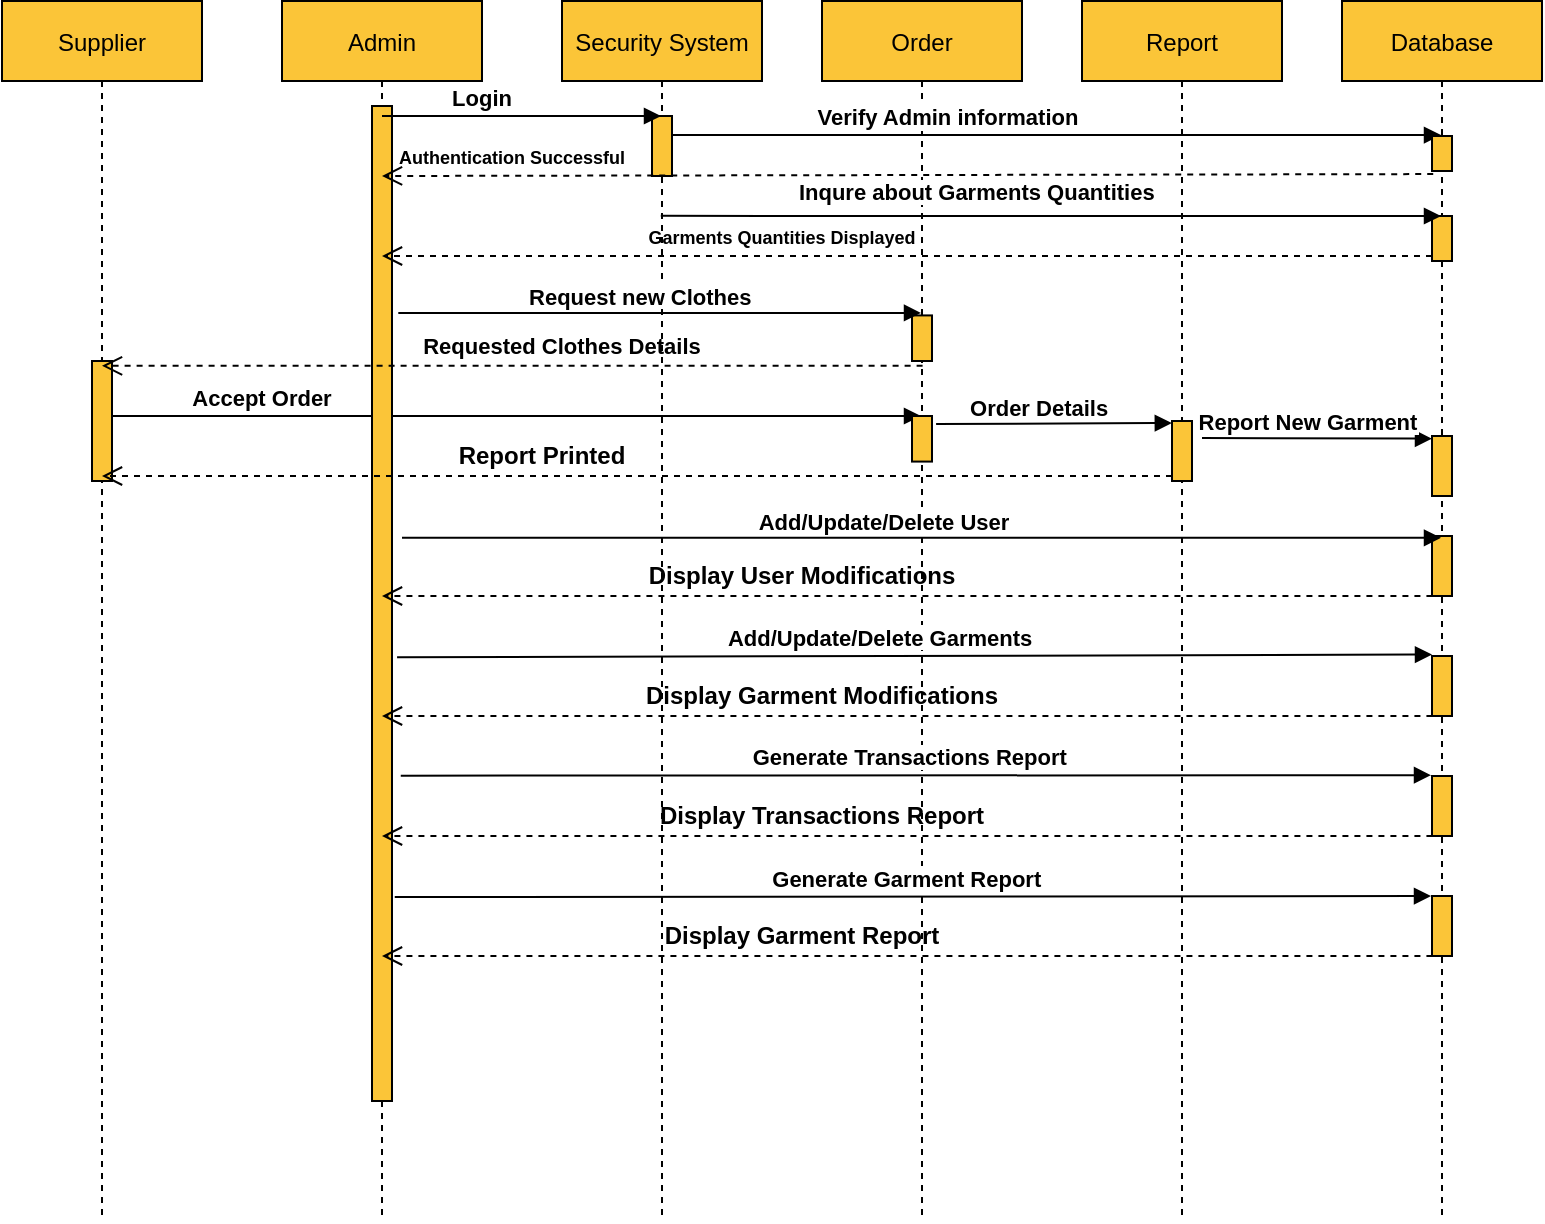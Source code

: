 <mxfile version="20.3.0" type="device"><diagram id="H3wuw804a9Xzp_WSlXSv" name="Page-1"><mxGraphModel dx="1038" dy="641" grid="1" gridSize="10" guides="1" tooltips="1" connect="1" arrows="1" fold="1" page="1" pageScale="1" pageWidth="1169" pageHeight="827" math="0" shadow="0"><root><mxCell id="0"/><mxCell id="1" parent="0"/><mxCell id="4i_L0iGAU8WtzUcrfjEg-48" value="Supplier" style="shape=umlLifeline;perimeter=lifelinePerimeter;container=1;collapsible=0;recursiveResize=0;rounded=0;shadow=0;strokeWidth=1;fillColor=#FBC538;" parent="1" vertex="1"><mxGeometry x="970" y="152.5" width="100" height="607.5" as="geometry"/></mxCell><mxCell id="4i_L0iGAU8WtzUcrfjEg-75" value="Accept Order" style="verticalAlign=bottom;endArrow=block;shadow=0;strokeWidth=1;fontStyle=1" parent="4i_L0iGAU8WtzUcrfjEg-48" target="4i_L0iGAU8WtzUcrfjEg-54" edge="1"><mxGeometry x="-0.611" relative="1" as="geometry"><mxPoint x="50.5" y="207.5" as="sourcePoint"/><mxPoint as="offset"/><mxPoint x="320" y="207.5" as="targetPoint"/></mxGeometry></mxCell><mxCell id="4i_L0iGAU8WtzUcrfjEg-104" value="" style="points=[];perimeter=orthogonalPerimeter;rounded=0;shadow=0;strokeWidth=1;fillColor=#FBC538;" parent="4i_L0iGAU8WtzUcrfjEg-48" vertex="1"><mxGeometry x="45" y="180" width="10" height="60" as="geometry"/></mxCell><mxCell id="4i_L0iGAU8WtzUcrfjEg-50" value="Admin" style="shape=umlLifeline;perimeter=lifelinePerimeter;container=1;collapsible=0;recursiveResize=0;rounded=0;shadow=0;strokeWidth=1;fillColor=#FBC538;" parent="1" vertex="1"><mxGeometry x="1110" y="152.5" width="100" height="607.5" as="geometry"/></mxCell><mxCell id="4i_L0iGAU8WtzUcrfjEg-105" value="" style="points=[];perimeter=orthogonalPerimeter;rounded=0;shadow=0;strokeWidth=1;fillColor=#FBC538;" parent="4i_L0iGAU8WtzUcrfjEg-50" vertex="1"><mxGeometry x="45" y="52.5" width="10" height="497.5" as="geometry"/></mxCell><mxCell id="4i_L0iGAU8WtzUcrfjEg-52" value="Security System" style="shape=umlLifeline;perimeter=lifelinePerimeter;container=1;collapsible=0;recursiveResize=0;rounded=0;shadow=0;strokeWidth=1;fillColor=#FBC538;" parent="1" vertex="1"><mxGeometry x="1250" y="152.5" width="100" height="610" as="geometry"/></mxCell><mxCell id="4i_L0iGAU8WtzUcrfjEg-60" value="" style="points=[];perimeter=orthogonalPerimeter;rounded=0;shadow=0;strokeWidth=1;fillColor=#FBC538;" parent="4i_L0iGAU8WtzUcrfjEg-52" vertex="1"><mxGeometry x="45" y="57.5" width="10" height="30" as="geometry"/></mxCell><mxCell id="4i_L0iGAU8WtzUcrfjEg-87" value="" style="html=1;verticalAlign=bottom;endArrow=open;dashed=1;endSize=8;rounded=0;fontSize=10;" parent="4i_L0iGAU8WtzUcrfjEg-52" edge="1"><mxGeometry relative="1" as="geometry"><mxPoint x="435.21" y="297.5" as="sourcePoint"/><mxPoint x="-90" y="297.5" as="targetPoint"/></mxGeometry></mxCell><mxCell id="4i_L0iGAU8WtzUcrfjEg-54" value="Order" style="shape=umlLifeline;perimeter=lifelinePerimeter;container=1;collapsible=0;recursiveResize=0;rounded=0;shadow=0;strokeWidth=1;fillColor=#FBC538;" parent="1" vertex="1"><mxGeometry x="1380" y="152.5" width="100" height="610" as="geometry"/></mxCell><mxCell id="4i_L0iGAU8WtzUcrfjEg-64" value="Verify Admin information" style="verticalAlign=bottom;endArrow=block;shadow=0;strokeWidth=1;fontStyle=1;" parent="4i_L0iGAU8WtzUcrfjEg-54" target="4i_L0iGAU8WtzUcrfjEg-58" edge="1"><mxGeometry x="-0.283" relative="1" as="geometry"><mxPoint x="-75" y="67.02" as="sourcePoint"/><mxPoint as="offset"/><mxPoint x="300" y="67.5" as="targetPoint"/></mxGeometry></mxCell><mxCell id="4i_L0iGAU8WtzUcrfjEg-74" value="" style="points=[];perimeter=orthogonalPerimeter;rounded=0;shadow=0;strokeWidth=1;fillColor=#FBC538;" parent="4i_L0iGAU8WtzUcrfjEg-54" vertex="1"><mxGeometry x="45" y="157.21" width="10" height="22.79" as="geometry"/></mxCell><mxCell id="4i_L0iGAU8WtzUcrfjEg-76" value="" style="points=[];perimeter=orthogonalPerimeter;rounded=0;shadow=0;strokeWidth=1;fillColor=#FBC538;" parent="4i_L0iGAU8WtzUcrfjEg-54" vertex="1"><mxGeometry x="45" y="207.5" width="10" height="22.79" as="geometry"/></mxCell><mxCell id="4i_L0iGAU8WtzUcrfjEg-83" value="" style="html=1;verticalAlign=bottom;endArrow=open;dashed=1;endSize=8;rounded=0;fontSize=10;" parent="4i_L0iGAU8WtzUcrfjEg-54" target="4i_L0iGAU8WtzUcrfjEg-48" edge="1"><mxGeometry relative="1" as="geometry"><mxPoint x="175" y="237.5" as="sourcePoint"/><mxPoint x="40" y="237.5" as="targetPoint"/></mxGeometry></mxCell><mxCell id="4i_L0iGAU8WtzUcrfjEg-95" value="" style="html=1;verticalAlign=bottom;endArrow=open;dashed=1;endSize=8;rounded=0;fontSize=10;" parent="4i_L0iGAU8WtzUcrfjEg-54" edge="1"><mxGeometry relative="1" as="geometry"><mxPoint x="305.21" y="417.5" as="sourcePoint"/><mxPoint x="-220.0" y="417.5" as="targetPoint"/></mxGeometry></mxCell><mxCell id="4i_L0iGAU8WtzUcrfjEg-96" value="&lt;b&gt;Display Transactions Report&lt;/b&gt;" style="text;html=1;strokeColor=none;fillColor=none;align=center;verticalAlign=middle;whiteSpace=wrap;rounded=0;" parent="4i_L0iGAU8WtzUcrfjEg-54" vertex="1"><mxGeometry x="-90" y="397.5" width="180" height="20" as="geometry"/></mxCell><mxCell id="4i_L0iGAU8WtzUcrfjEg-56" value="Report" style="shape=umlLifeline;perimeter=lifelinePerimeter;container=1;collapsible=0;recursiveResize=0;rounded=0;shadow=0;strokeWidth=1;fillColor=#FBC538;" parent="1" vertex="1"><mxGeometry x="1510" y="152.5" width="100" height="610" as="geometry"/></mxCell><mxCell id="4i_L0iGAU8WtzUcrfjEg-79" value="" style="points=[];perimeter=orthogonalPerimeter;rounded=0;shadow=0;strokeWidth=1;fillColor=#FBC538;" parent="4i_L0iGAU8WtzUcrfjEg-56" vertex="1"><mxGeometry x="45" y="210" width="10" height="30" as="geometry"/></mxCell><mxCell id="4i_L0iGAU8WtzUcrfjEg-89" value="Add/Update/Delete Garments" style="verticalAlign=bottom;endArrow=block;shadow=0;strokeWidth=1;fontStyle=1;exitX=1.254;exitY=0.554;exitDx=0;exitDy=0;exitPerimeter=0;" parent="4i_L0iGAU8WtzUcrfjEg-56" source="4i_L0iGAU8WtzUcrfjEg-105" edge="1"><mxGeometry x="-0.066" relative="1" as="geometry"><mxPoint x="-209.5" y="326.79" as="sourcePoint"/><mxPoint as="offset"/><mxPoint x="175" y="326.79" as="targetPoint"/></mxGeometry></mxCell><mxCell id="4i_L0iGAU8WtzUcrfjEg-91" value="" style="html=1;verticalAlign=bottom;endArrow=open;dashed=1;endSize=8;rounded=0;fontSize=10;" parent="4i_L0iGAU8WtzUcrfjEg-56" edge="1"><mxGeometry relative="1" as="geometry"><mxPoint x="175.21" y="357.5" as="sourcePoint"/><mxPoint x="-350.0" y="357.5" as="targetPoint"/></mxGeometry></mxCell><mxCell id="4i_L0iGAU8WtzUcrfjEg-98" value="Generate Garment Report" style="verticalAlign=bottom;endArrow=block;shadow=0;strokeWidth=1;fontStyle=1;exitX=1.138;exitY=0.795;exitDx=0;exitDy=0;exitPerimeter=0;" parent="4i_L0iGAU8WtzUcrfjEg-56" source="4i_L0iGAU8WtzUcrfjEg-105" edge="1"><mxGeometry x="-0.012" relative="1" as="geometry"><mxPoint x="-210" y="447.5" as="sourcePoint"/><mxPoint as="offset"/><mxPoint x="174.5" y="447.5" as="targetPoint"/></mxGeometry></mxCell><mxCell id="4i_L0iGAU8WtzUcrfjEg-58" value="Database" style="shape=umlLifeline;perimeter=lifelinePerimeter;container=1;collapsible=0;recursiveResize=0;rounded=0;shadow=0;strokeWidth=1;fillColor=#FBC538;" parent="1" vertex="1"><mxGeometry x="1640" y="152.5" width="100" height="610" as="geometry"/></mxCell><mxCell id="4i_L0iGAU8WtzUcrfjEg-86" value="" style="points=[];perimeter=orthogonalPerimeter;rounded=0;shadow=0;strokeWidth=1;fillColor=#FBC538;" parent="4i_L0iGAU8WtzUcrfjEg-58" vertex="1"><mxGeometry x="45" y="267.5" width="10" height="30" as="geometry"/></mxCell><mxCell id="4i_L0iGAU8WtzUcrfjEg-66" value="" style="points=[];perimeter=orthogonalPerimeter;rounded=0;shadow=0;strokeWidth=1;fillColor=#FBC538;" parent="4i_L0iGAU8WtzUcrfjEg-58" vertex="1"><mxGeometry x="45" y="67.5" width="10" height="17.5" as="geometry"/></mxCell><mxCell id="4i_L0iGAU8WtzUcrfjEg-69" value="" style="points=[];perimeter=orthogonalPerimeter;rounded=0;shadow=0;strokeWidth=1;fillColor=#FBC538;" parent="4i_L0iGAU8WtzUcrfjEg-58" vertex="1"><mxGeometry x="45" y="107.5" width="10" height="22.5" as="geometry"/></mxCell><mxCell id="4i_L0iGAU8WtzUcrfjEg-78" value="" style="points=[];perimeter=orthogonalPerimeter;rounded=0;shadow=0;strokeWidth=1;fillColor=#FBC538;" parent="4i_L0iGAU8WtzUcrfjEg-58" vertex="1"><mxGeometry x="45" y="217.5" width="10" height="30" as="geometry"/></mxCell><mxCell id="4i_L0iGAU8WtzUcrfjEg-80" value="Report New Garment" style="verticalAlign=bottom;endArrow=block;shadow=0;strokeWidth=1;fontStyle=1;entryX=0.477;entryY=0.349;entryDx=0;entryDy=0;entryPerimeter=0;" parent="4i_L0iGAU8WtzUcrfjEg-58" edge="1"><mxGeometry x="-0.077" y="-1" relative="1" as="geometry"><mxPoint x="-70" y="218.5" as="sourcePoint"/><mxPoint as="offset"/><mxPoint x="45.0" y="218.83" as="targetPoint"/></mxGeometry></mxCell><mxCell id="4i_L0iGAU8WtzUcrfjEg-90" value="" style="points=[];perimeter=orthogonalPerimeter;rounded=0;shadow=0;strokeWidth=1;fillColor=#FBC538;" parent="4i_L0iGAU8WtzUcrfjEg-58" vertex="1"><mxGeometry x="45" y="327.5" width="10" height="30" as="geometry"/></mxCell><mxCell id="4i_L0iGAU8WtzUcrfjEg-94" value="" style="points=[];perimeter=orthogonalPerimeter;rounded=0;shadow=0;strokeWidth=1;fillColor=#FBC538;" parent="4i_L0iGAU8WtzUcrfjEg-58" vertex="1"><mxGeometry x="45" y="387.5" width="10" height="30" as="geometry"/></mxCell><mxCell id="4i_L0iGAU8WtzUcrfjEg-97" value="" style="points=[];perimeter=orthogonalPerimeter;rounded=0;shadow=0;strokeWidth=1;fillColor=#FBC538;" parent="4i_L0iGAU8WtzUcrfjEg-58" vertex="1"><mxGeometry x="45" y="447.5" width="10" height="30" as="geometry"/></mxCell><mxCell id="4i_L0iGAU8WtzUcrfjEg-61" value="Login" style="verticalAlign=bottom;endArrow=block;shadow=0;strokeWidth=1;fontStyle=1" parent="1" target="4i_L0iGAU8WtzUcrfjEg-52" edge="1"><mxGeometry x="-0.283" relative="1" as="geometry"><mxPoint x="1160" y="210" as="sourcePoint"/><mxPoint as="offset"/><mxPoint x="1280" y="210" as="targetPoint"/></mxGeometry></mxCell><mxCell id="4i_L0iGAU8WtzUcrfjEg-62" value="" style="html=1;verticalAlign=bottom;endArrow=open;dashed=1;endSize=8;rounded=0;fontSize=10;exitX=0.061;exitY=1.088;exitDx=0;exitDy=0;exitPerimeter=0;" parent="1" source="4i_L0iGAU8WtzUcrfjEg-66" edge="1"><mxGeometry relative="1" as="geometry"><mxPoint x="1295" y="240" as="sourcePoint"/><mxPoint x="1160" y="240" as="targetPoint"/></mxGeometry></mxCell><mxCell id="4i_L0iGAU8WtzUcrfjEg-63" value="&lt;font style=&quot;font-size: 9px;&quot;&gt;&lt;b style=&quot;&quot;&gt;Authentication Successful&lt;/b&gt;&lt;/font&gt;" style="text;html=1;strokeColor=none;fillColor=none;align=center;verticalAlign=middle;whiteSpace=wrap;rounded=0;" parent="1" vertex="1"><mxGeometry x="1160" y="220" width="130" height="20" as="geometry"/></mxCell><mxCell id="4i_L0iGAU8WtzUcrfjEg-65" value="Inqure about Garments Quantities" style="verticalAlign=bottom;endArrow=block;shadow=0;strokeWidth=1;fontStyle=1;exitX=0.494;exitY=0.176;exitDx=0;exitDy=0;exitPerimeter=0;" parent="1" source="4i_L0iGAU8WtzUcrfjEg-52" target="4i_L0iGAU8WtzUcrfjEg-58" edge="1"><mxGeometry x="-0.19" y="3" relative="1" as="geometry"><mxPoint x="1305" y="254.76" as="sourcePoint"/><mxPoint as="offset"/><mxPoint x="1670" y="250" as="targetPoint"/><Array as="points"><mxPoint x="1390" y="260"/></Array></mxGeometry></mxCell><mxCell id="4i_L0iGAU8WtzUcrfjEg-68" value="" style="html=1;verticalAlign=bottom;endArrow=open;dashed=1;endSize=8;rounded=0;fontSize=10;" parent="1" target="4i_L0iGAU8WtzUcrfjEg-50" edge="1"><mxGeometry relative="1" as="geometry"><mxPoint x="1685" y="280" as="sourcePoint"/><mxPoint x="1550" y="280" as="targetPoint"/></mxGeometry></mxCell><mxCell id="4i_L0iGAU8WtzUcrfjEg-70" value="&lt;b style=&quot;&quot;&gt;&lt;font style=&quot;font-size: 9px;&quot;&gt;Garments Quantities Displayed&lt;/font&gt;&lt;/b&gt;" style="text;html=1;strokeColor=none;fillColor=none;align=center;verticalAlign=middle;whiteSpace=wrap;rounded=0;" parent="1" vertex="1"><mxGeometry x="1270" y="260" width="180" height="20" as="geometry"/></mxCell><mxCell id="4i_L0iGAU8WtzUcrfjEg-71" value="Request new Clothes" style="verticalAlign=bottom;endArrow=block;shadow=0;strokeWidth=1;fontStyle=1;exitX=1.315;exitY=0.208;exitDx=0;exitDy=0;exitPerimeter=0;" parent="1" source="4i_L0iGAU8WtzUcrfjEg-105" target="4i_L0iGAU8WtzUcrfjEg-54" edge="1"><mxGeometry x="-0.073" y="-1" relative="1" as="geometry"><mxPoint x="1300" y="309" as="sourcePoint"/><mxPoint as="offset"/><mxPoint x="1299.5" y="309.43" as="targetPoint"/></mxGeometry></mxCell><mxCell id="4i_L0iGAU8WtzUcrfjEg-72" value="" style="html=1;verticalAlign=bottom;endArrow=open;dashed=1;endSize=8;rounded=0;fontSize=10;exitX=0.503;exitY=0.299;exitDx=0;exitDy=0;exitPerimeter=0;" parent="1" source="4i_L0iGAU8WtzUcrfjEg-54" target="4i_L0iGAU8WtzUcrfjEg-48" edge="1"><mxGeometry relative="1" as="geometry"><mxPoint x="1575.07" y="334.71" as="sourcePoint"/><mxPoint x="1049.999" y="334.71" as="targetPoint"/></mxGeometry></mxCell><mxCell id="4i_L0iGAU8WtzUcrfjEg-73" value="&lt;b style=&quot;&quot;&gt;&lt;font style=&quot;font-size: 11px;&quot;&gt;Requested Clothes Details&lt;/font&gt;&lt;/b&gt;" style="text;html=1;strokeColor=none;fillColor=none;align=center;verticalAlign=middle;whiteSpace=wrap;rounded=0;" parent="1" vertex="1"><mxGeometry x="1160.07" y="314.71" width="180" height="20" as="geometry"/></mxCell><mxCell id="4i_L0iGAU8WtzUcrfjEg-77" value="Order Details" style="verticalAlign=bottom;endArrow=block;shadow=0;strokeWidth=1;fontStyle=1;exitX=1.205;exitY=0.178;exitDx=0;exitDy=0;exitPerimeter=0;entryX=-0.009;entryY=0.034;entryDx=0;entryDy=0;entryPerimeter=0;" parent="1" source="4i_L0iGAU8WtzUcrfjEg-76" target="4i_L0iGAU8WtzUcrfjEg-79" edge="1"><mxGeometry x="-0.122" y="-1" relative="1" as="geometry"><mxPoint x="1440" y="370.0" as="sourcePoint"/><mxPoint as="offset"/><mxPoint x="1550" y="364" as="targetPoint"/></mxGeometry></mxCell><mxCell id="4i_L0iGAU8WtzUcrfjEg-84" value="&lt;b style=&quot;&quot;&gt;&lt;font style=&quot;font-size: 12px;&quot;&gt;Report Printed&lt;/font&gt;&lt;/b&gt;" style="text;html=1;strokeColor=none;fillColor=none;align=center;verticalAlign=middle;whiteSpace=wrap;rounded=0;" parent="1" vertex="1"><mxGeometry x="1150" y="370" width="180" height="20" as="geometry"/></mxCell><mxCell id="4i_L0iGAU8WtzUcrfjEg-88" value="&lt;b&gt;Display User Modifications&lt;/b&gt;" style="text;html=1;strokeColor=none;fillColor=none;align=center;verticalAlign=middle;whiteSpace=wrap;rounded=0;" parent="1" vertex="1"><mxGeometry x="1280" y="430" width="180" height="20" as="geometry"/></mxCell><mxCell id="4i_L0iGAU8WtzUcrfjEg-92" value="&lt;b&gt;Display Garment Modifications&lt;/b&gt;" style="text;html=1;strokeColor=none;fillColor=none;align=center;verticalAlign=middle;whiteSpace=wrap;rounded=0;" parent="1" vertex="1"><mxGeometry x="1290" y="490" width="180" height="20" as="geometry"/></mxCell><mxCell id="4i_L0iGAU8WtzUcrfjEg-93" value="Generate Transactions Report" style="verticalAlign=bottom;endArrow=block;shadow=0;strokeWidth=1;fontStyle=1;exitX=1.438;exitY=0.673;exitDx=0;exitDy=0;exitPerimeter=0;" parent="1" source="4i_L0iGAU8WtzUcrfjEg-105" edge="1"><mxGeometry x="-0.012" relative="1" as="geometry"><mxPoint x="1300" y="539.6" as="sourcePoint"/><mxPoint as="offset"/><mxPoint x="1684.5" y="539.6" as="targetPoint"/></mxGeometry></mxCell><mxCell id="4i_L0iGAU8WtzUcrfjEg-101" value="" style="html=1;verticalAlign=bottom;endArrow=open;dashed=1;endSize=8;rounded=0;fontSize=10;" parent="1" edge="1"><mxGeometry relative="1" as="geometry"><mxPoint x="1685.21" y="630.0" as="sourcePoint"/><mxPoint x="1160.0" y="630.0" as="targetPoint"/></mxGeometry></mxCell><mxCell id="4i_L0iGAU8WtzUcrfjEg-102" value="&lt;b&gt;Display Garment Report&lt;/b&gt;" style="text;html=1;strokeColor=none;fillColor=none;align=center;verticalAlign=middle;whiteSpace=wrap;rounded=0;" parent="1" vertex="1"><mxGeometry x="1280" y="610" width="180" height="20" as="geometry"/></mxCell><mxCell id="4i_L0iGAU8WtzUcrfjEg-85" value="Add/Update/Delete User" style="verticalAlign=bottom;endArrow=block;shadow=0;strokeWidth=1;fontStyle=1;exitX=1.5;exitY=0.434;exitDx=0;exitDy=0;exitPerimeter=0;" parent="1" source="4i_L0iGAU8WtzUcrfjEg-105" target="4i_L0iGAU8WtzUcrfjEg-58" edge="1"><mxGeometry x="-0.073" y="-1" relative="1" as="geometry"><mxPoint x="1305.0" y="421" as="sourcePoint"/><mxPoint as="offset"/><mxPoint x="1434.5" y="421" as="targetPoint"/></mxGeometry></mxCell></root></mxGraphModel></diagram></mxfile>